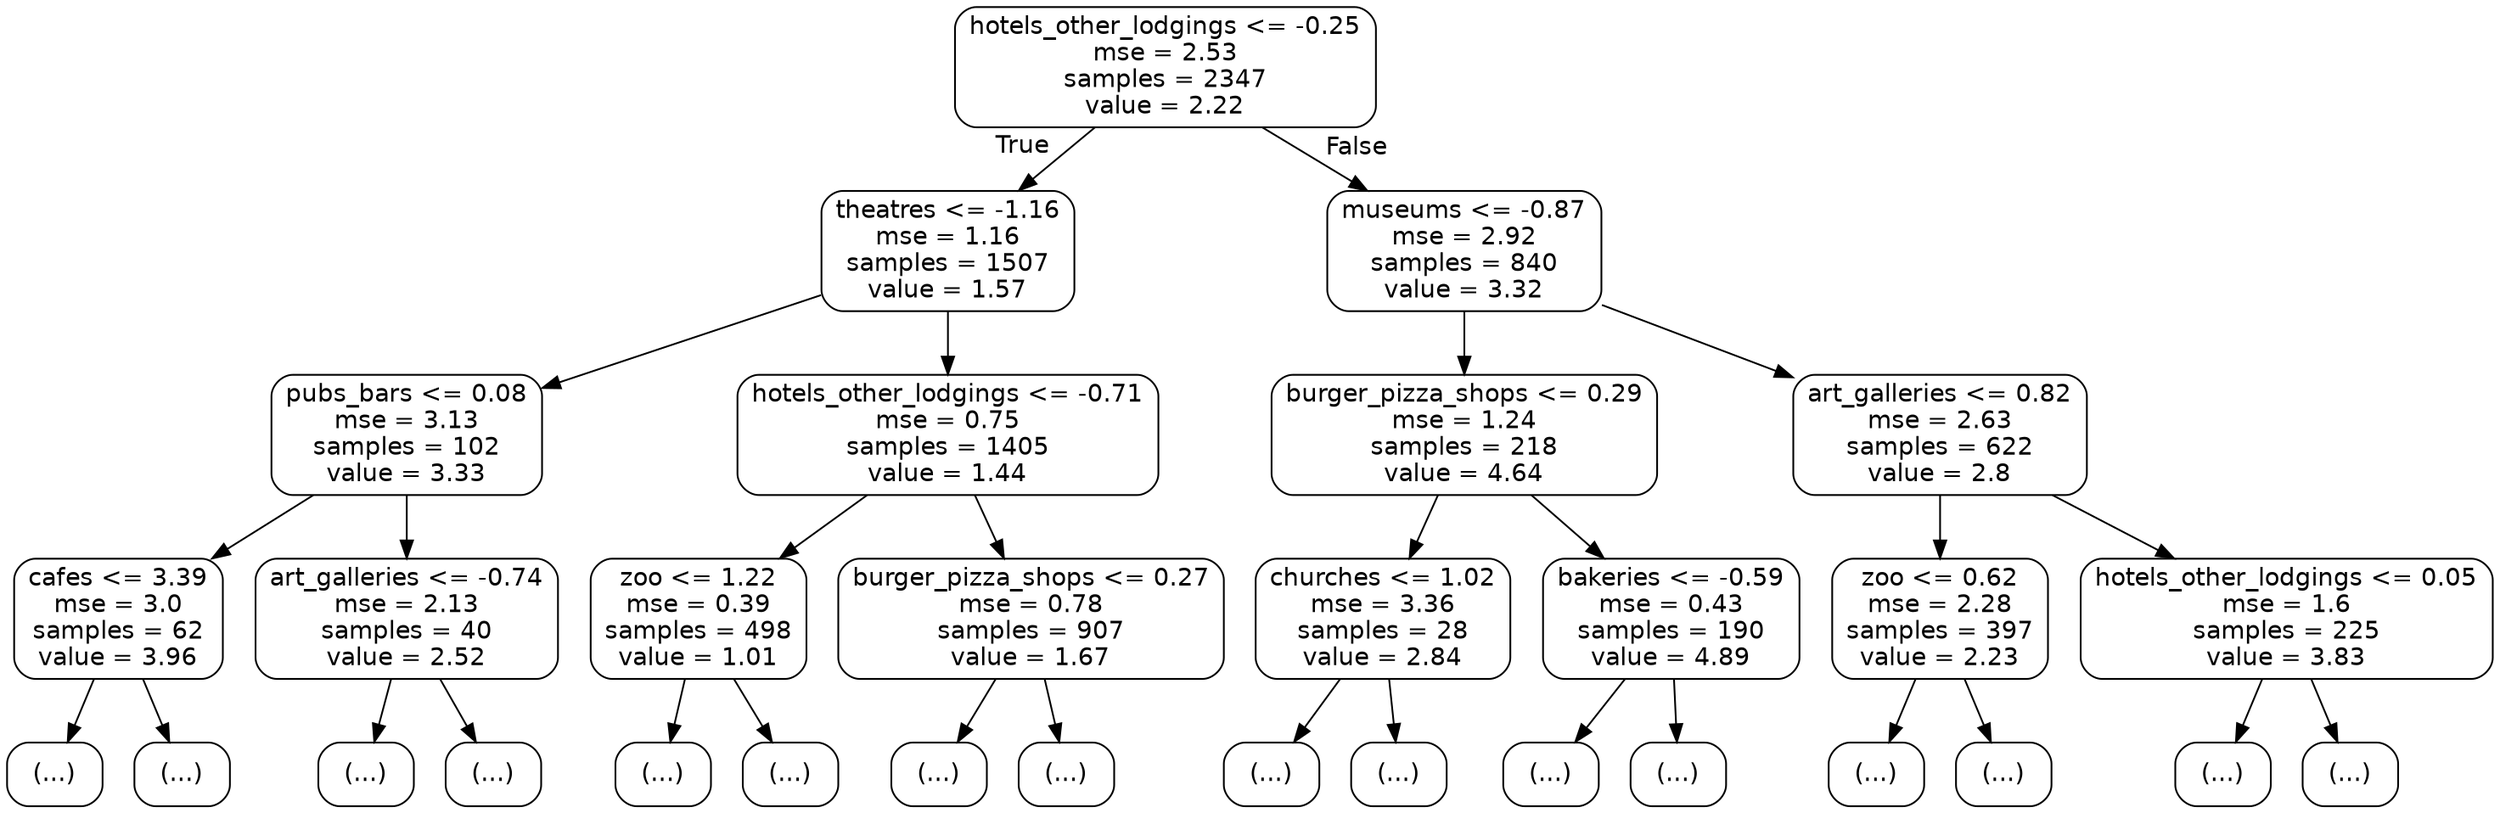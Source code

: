 digraph Tree {
node [shape=box, style="rounded", color="black", fontname=helvetica] ;
edge [fontname=helvetica] ;
0 [label="hotels_other_lodgings <= -0.25\nmse = 2.53\nsamples = 2347\nvalue = 2.22"] ;
1 [label="theatres <= -1.16\nmse = 1.16\nsamples = 1507\nvalue = 1.57"] ;
0 -> 1 [labeldistance=2.5, labelangle=45, headlabel="True"] ;
2 [label="pubs_bars <= 0.08\nmse = 3.13\nsamples = 102\nvalue = 3.33"] ;
1 -> 2 ;
3 [label="cafes <= 3.39\nmse = 3.0\nsamples = 62\nvalue = 3.96"] ;
2 -> 3 ;
4 [label="(...)"] ;
3 -> 4 ;
45 [label="(...)"] ;
3 -> 45 ;
54 [label="art_galleries <= -0.74\nmse = 2.13\nsamples = 40\nvalue = 2.52"] ;
2 -> 54 ;
55 [label="(...)"] ;
54 -> 55 ;
66 [label="(...)"] ;
54 -> 66 ;
109 [label="hotels_other_lodgings <= -0.71\nmse = 0.75\nsamples = 1405\nvalue = 1.44"] ;
1 -> 109 ;
110 [label="zoo <= 1.22\nmse = 0.39\nsamples = 498\nvalue = 1.01"] ;
109 -> 110 ;
111 [label="(...)"] ;
110 -> 111 ;
586 [label="(...)"] ;
110 -> 586 ;
659 [label="burger_pizza_shops <= 0.27\nmse = 0.78\nsamples = 907\nvalue = 1.67"] ;
109 -> 659 ;
660 [label="(...)"] ;
659 -> 660 ;
1711 [label="(...)"] ;
659 -> 1711 ;
1836 [label="museums <= -0.87\nmse = 2.92\nsamples = 840\nvalue = 3.32"] ;
0 -> 1836 [labeldistance=2.5, labelangle=-45, headlabel="False"] ;
1837 [label="burger_pizza_shops <= 0.29\nmse = 1.24\nsamples = 218\nvalue = 4.64"] ;
1836 -> 1837 ;
1838 [label="churches <= 1.02\nmse = 3.36\nsamples = 28\nvalue = 2.84"] ;
1837 -> 1838 ;
1839 [label="(...)"] ;
1838 -> 1839 ;
1876 [label="(...)"] ;
1838 -> 1876 ;
1877 [label="bakeries <= -0.59\nmse = 0.43\nsamples = 190\nvalue = 4.89"] ;
1837 -> 1877 ;
1878 [label="(...)"] ;
1877 -> 1878 ;
1885 [label="(...)"] ;
1877 -> 1885 ;
1892 [label="art_galleries <= 0.82\nmse = 2.63\nsamples = 622\nvalue = 2.8"] ;
1836 -> 1892 ;
1893 [label="zoo <= 0.62\nmse = 2.28\nsamples = 397\nvalue = 2.23"] ;
1892 -> 1893 ;
1894 [label="(...)"] ;
1893 -> 1894 ;
2373 [label="(...)"] ;
1893 -> 2373 ;
2416 [label="hotels_other_lodgings <= 0.05\nmse = 1.6\nsamples = 225\nvalue = 3.83"] ;
1892 -> 2416 ;
2417 [label="(...)"] ;
2416 -> 2417 ;
2538 [label="(...)"] ;
2416 -> 2538 ;
}